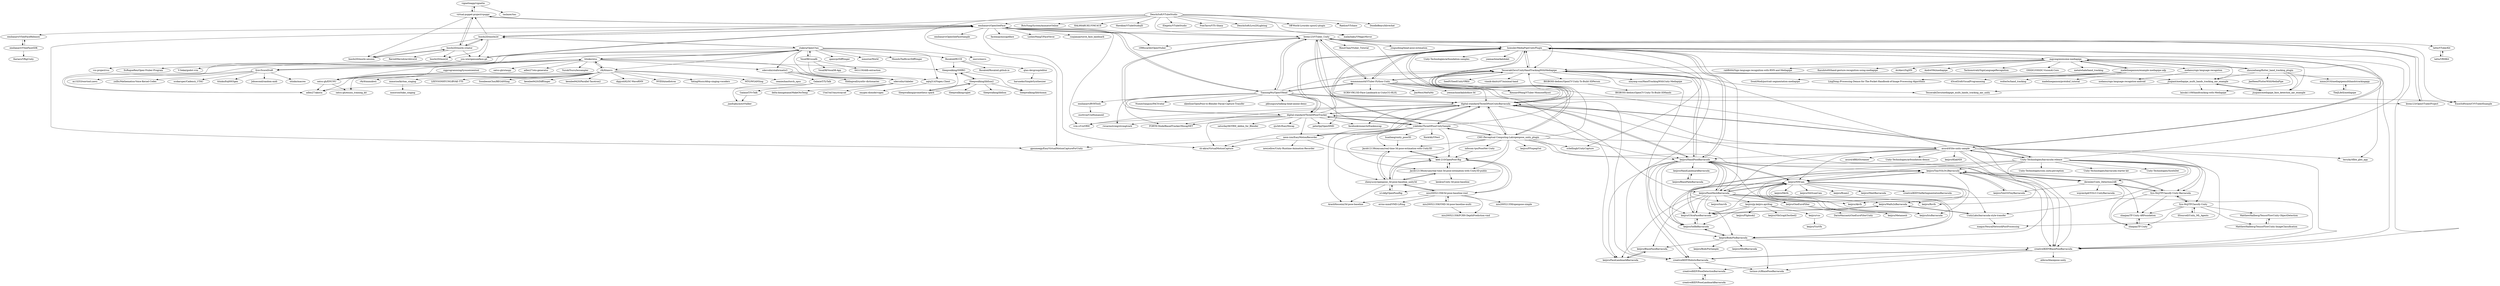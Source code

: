 digraph G {
"vignetteapp/vignette" -> "taulazer/tau" ["e"=1]
"vignetteapp/vignette" -> "virtual-puppet-project/vpuppr"
"homuler/MediaPipeUnityPlugin" -> "TesseraktZero/UnityHandTrackingWithMediapipe"
"homuler/MediaPipeUnityPlugin" -> "digital-standard/ThreeDPoseUnityBarracuda"
"homuler/MediaPipeUnityPlugin" -> "asus4/tf-lite-unity-sample"
"homuler/MediaPipeUnityPlugin" -> "keijiro/HandPoseBarracuda"
"homuler/MediaPipeUnityPlugin" -> "keijiro/FaceMeshBarracuda"
"homuler/MediaPipeUnityPlugin" -> "mmmmmm44/VTuber-Python-Unity"
"homuler/MediaPipeUnityPlugin" -> "digital-standard/ThreeDPoseTracker"
"homuler/MediaPipeUnityPlugin" -> "CMU-Perceptual-Computing-Lab/openpose_unity_plugin"
"homuler/MediaPipeUnityPlugin" -> "mgyong/awesome-mediapipe"
"homuler/MediaPipeUnityPlugin" -> "creativeIKEP/BlazePoseBarracuda"
"homuler/MediaPipeUnityPlugin" -> "Unity-Technologies/arfoundation-samples" ["e"=1]
"homuler/MediaPipeUnityPlugin" -> "yeemachine/kalidokit" ["e"=1]
"homuler/MediaPipeUnityPlugin" -> "schellingb/UnityCapture" ["e"=1]
"homuler/MediaPipeUnityPlugin" -> "creativeIKEP/HolisticBarracuda"
"homuler/MediaPipeUnityPlugin" -> "yukihiko/ThreeDPoseUnitySample"
"Inochi2D/inochi-creator" -> "Inochi2D/inochi2d"
"Inochi2D/inochi-creator" -> "Inochi2D/inochi-session"
"Inochi2D/inochi-creator" -> "Inochi2D/inox2d"
"Inochi2D/inochi-creator" -> "virtual-puppet-project/vpuppr"
"Inochi2D/inochi-creator" -> "RavioliMavioli/archlive2d"
"Inochi2D/inochi-creator" -> "you-win/openseeface-gd"
"Inochi2D/inochi-session" -> "Inochi2D/inochi-creator"
"Inochi2D/inochi2d" -> "Inochi2D/inochi-creator"
"Inochi2D/inochi2d" -> "Inochi2D/inochi-session"
"Inochi2D/inochi2d" -> "Inochi2D/inox2d"
"Inochi2D/inochi2d" -> "emilianavt/OpenSeeFace"
"Inochi2D/inochi2d" -> "virtual-puppet-project/vpuppr"
"Inochi2D/inochi2d" -> "you-win/openseeface-gd"
"Inochi2D/inochi2d" -> "stakira/OpenUtau"
"DenchiSoft/VTubeStudio" -> "gpsnmeajp/EasyVirtualMotionCaptureForUnity" ["e"=1]
"DenchiSoft/VTubeStudio" -> "Hawkbat/VTubeStudioJS"
"DenchiSoft/VTubeStudio" -> "Elegetic/VTubeStudio"
"DenchiSoft/VTubeStudio" -> "emilianavt/OpenSeeFace"
"DenchiSoft/VTubeStudio" -> "FomTarro/VTS-Sharp"
"DenchiSoft/VTubeStudio" -> "kwea123/VTuber_Unity"
"DenchiSoft/VTubeStudio" -> "DenchiSoft/Live2DLighting"
"DenchiSoft/VTubeStudio" -> "Off-World-Live/obs-spout2-plugin" ["e"=1]
"DenchiSoft/VTubeStudio" -> "Raelice/VTchaos"
"DenchiSoft/VTubeStudio" -> "DoodleBears/blivechat" ["e"=1]
"DenchiSoft/VTubeStudio" -> "Inochi2D/inochi2d"
"DenchiSoft/VTubeStudio" -> "ButzYung/SystemAnimatorOnline"
"DenchiSoft/VTubeStudio" -> "HAL9HARUKU/VMC4UE" ["e"=1]
"DenchiSoft/VTubeStudio" -> "malaybaku/VMagicMirror" ["e"=1]
"BIGBOSS-dedsec/OpenCV-Unity-To-Build-3DPerson" -> "BIGBOSS-dedsec/OpenCV-Unity-To-Build-3DHands"
"digital-standard/ThreeDPoseUnityBarracuda" -> "yukihiko/ThreeDPoseUnitySample"
"digital-standard/ThreeDPoseUnityBarracuda" -> "digital-standard/ThreeDPoseTracker"
"digital-standard/ThreeDPoseUnityBarracuda" -> "homuler/MediaPipeUnityPlugin"
"digital-standard/ThreeDPoseUnityBarracuda" -> "neon-izm/EasyMotionRecorder"
"digital-standard/ThreeDPoseUnityBarracuda" -> "facebookresearch/frankmocap" ["e"=1]
"digital-standard/ThreeDPoseUnityBarracuda" -> "CMU-Perceptual-Computing-Lab/openpose_unity_plugin"
"digital-standard/ThreeDPoseUnityBarracuda" -> "keijiro/HandPoseBarracuda"
"digital-standard/ThreeDPoseUnityBarracuda" -> "TesseraktZero/UnityHandTrackingWithMediapipe"
"digital-standard/ThreeDPoseUnityBarracuda" -> "sh-akira/VirtualMotionCapture" ["e"=1]
"digital-standard/ThreeDPoseUnityBarracuda" -> "Unity-Technologies/barracuda-release"
"digital-standard/ThreeDPoseUnityBarracuda" -> "vrm-c/UniVRM" ["e"=1]
"digital-standard/ThreeDPoseUnityBarracuda" -> "keijiro/FaceMeshBarracuda"
"digital-standard/ThreeDPoseUnityBarracuda" -> "FORTH-ModelBasedTracker/MocapNET" ["e"=1]
"digital-standard/ThreeDPoseUnityBarracuda" -> "creativeIKEP/BlazePoseBarracuda"
"digital-standard/ThreeDPoseUnityBarracuda" -> "kwea123/VTuber_Unity"
"yukihiko/ThreeDPoseUnitySample" -> "digital-standard/ThreeDPoseUnityBarracuda"
"yukihiko/ThreeDPoseUnitySample" -> "Jacob12138xieyuan/real-time-3d-pose-estimation-with-Unity3D-public"
"yukihiko/ThreeDPoseUnitySample" -> "keel-210/OpenPose-Rig"
"yukihiko/ThreeDPoseUnitySample" -> "zhenyuczy/openpose_3d-pose-baseline_unity3d"
"yukihiko/ThreeDPoseUnitySample" -> "CMU-Perceptual-Computing-Lab/openpose_unity_plugin"
"yukihiko/ThreeDPoseUnitySample" -> "Jacob12138xieyuan/real-time-3d-pose-estimation-with-Unity3D"
"yukihiko/ThreeDPoseUnitySample" -> "digital-standard/ThreeDPoseTracker"
"yukihiko/ThreeDPoseUnitySample" -> "ArashHosseini/3d-pose-baseline" ["e"=1]
"yukihiko/ThreeDPoseUnitySample" -> "XinArkh/VNect" ["e"=1]
"yukihiko/ThreeDPoseUnitySample" -> "neon-izm/EasyMotionRecorder"
"yukihiko/ThreeDPoseUnitySample" -> "TesseraktZero/UnityHandTrackingWithMediapipe"
"yukihiko/ThreeDPoseUnitySample" -> "huailiang/unity_pose3D"
"yukihiko/ThreeDPoseUnitySample" -> "homuler/MediaPipeUnityPlugin"
"Rocaloid/RUCE" -> "qtau-devgroup/editor"
"Rocaloid/RUCE" -> "Rocaloid/Rocaloid.github.io"
"Rocaloid/RUCE" -> "Sleepwalking/SHIRO"
"Sleepwalking/SHIRO" -> "Sleepwalking/liblrhsmm"
"Sleepwalking/SHIRO" -> "Sleepwalking/libllsm2"
"stakira/OpenUtau" -> "titinko/utsu"
"stakira/OpenUtau" -> "sdercolin/utaformatix3"
"stakira/OpenUtau" -> "sdercolin/vlabeler"
"stakira/OpenUtau" -> "VocaDB/vocadb"
"stakira/OpenUtau" -> "oatsu-gh/ENUNU"
"stakira/OpenUtau" -> "r9y9/nnsvs"
"stakira/OpenUtau" -> "fynv/ScoreDraft"
"stakira/OpenUtau" -> "openvpi/DiffSinger" ["e"=1]
"stakira/OpenUtau" -> "aqtq314/Vogen.Client"
"stakira/OpenUtau" -> "mmorise/World" ["e"=1]
"stakira/OpenUtau" -> "MoonInTheRiver/DiffSinger" ["e"=1]
"stakira/OpenUtau" -> "nnsvs/nnsvs" ["e"=1]
"stakira/OpenUtau" -> "adlez27/akorin"
"stakira/OpenUtau" -> "Rocaloid/RUCE"
"stakira/OpenUtau" -> "Inochi2D/inochi2d"
"sigprogramming/tyouseisientool" -> "oatsu-gh/ENUNU"
"GalaxieT/TyTalk" -> "GalaxieT/VvTalk"
"GalaxieT/TyTalk" -> "jianfcpku/autoVtalker"
"fynv/ScoreDraft" -> "titinko/utsu"
"fynv/ScoreDraft" -> "scskarsper/Cadencii_UTAU"
"fynv/ScoreDraft" -> "titinko/frq0003gen"
"fynv/ScoreDraft" -> "Jobsecond/random-midi"
"fynv/ScoreDraft" -> "titinko/macres"
"fynv/ScoreDraft" -> "m13253/wavtool-yawu"
"fynv/ScoreDraft" -> "yxlllc/Mathematica-Voice-Kernel-Codes"
"kwea123/VTuber_Unity" -> "kwea123/OpenVTuberProject"
"kwea123/VTuber_Unity" -> "TianxingWu/OpenVHead"
"kwea123/VTuber_Unity" -> "1996scarlet/OpenVtuber" ["e"=1]
"kwea123/VTuber_Unity" -> "mmmmmm44/VTuber-Python-Unity"
"kwea123/VTuber_Unity" -> "RimoChan/Vtuber_Tutorial" ["e"=1]
"kwea123/VTuber_Unity" -> "TesseraktZero/UnityHandTrackingWithMediapipe"
"kwea123/VTuber_Unity" -> "digital-standard/ThreeDPoseUnityBarracuda"
"kwea123/VTuber_Unity" -> "emilianavt/OpenSeeFace"
"kwea123/VTuber_Unity" -> "digital-standard/ThreeDPoseTracker"
"kwea123/VTuber_Unity" -> "tattn/VTuberKit"
"kwea123/VTuber_Unity" -> "KennardWang/VTuber-MomoseHiyori"
"kwea123/VTuber_Unity" -> "peterljq/OpenMMD" ["e"=1]
"kwea123/VTuber_Unity" -> "homuler/MediaPipeUnityPlugin"
"kwea123/VTuber_Unity" -> "yinguobing/head-pose-estimation" ["e"=1]
"kwea123/VTuber_Unity" -> "EnoxSoftware/CVVTuberExample"
"digital-standard/ThreeDPoseTracker" -> "digital-standard/ThreeDPoseUnityBarracuda"
"digital-standard/ThreeDPoseTracker" -> "homuler/MediaPipeUnityPlugin"
"digital-standard/ThreeDPoseTracker" -> "yukihiko/ThreeDPoseUnitySample"
"digital-standard/ThreeDPoseTracker" -> "facebookresearch/frankmocap" ["e"=1]
"digital-standard/ThreeDPoseTracker" -> "neon-izm/EasyMotionRecorder"
"digital-standard/ThreeDPoseTracker" -> "peterljq/OpenMMD" ["e"=1]
"digital-standard/ThreeDPoseTracker" -> "sh-akira/VirtualMotionCapture" ["e"=1]
"digital-standard/ThreeDPoseTracker" -> "TesseraktZero/UnityHandTrackingWithMediapipe"
"digital-standard/ThreeDPoseTracker" -> "kwea123/VTuber_Unity"
"digital-standard/ThreeDPoseTracker" -> "rwsarmstrong/strongtrack" ["e"=1]
"digital-standard/ThreeDPoseTracker" -> "vrm-c/UniVRM" ["e"=1]
"digital-standard/ThreeDPoseTracker" -> "keijiro/HandPoseBarracuda"
"digital-standard/ThreeDPoseTracker" -> "saturday06/VRM_Addon_for_Blender" ["e"=1]
"digital-standard/ThreeDPoseTracker" -> "FORTH-ModelBasedTracker/MocapNET" ["e"=1]
"digital-standard/ThreeDPoseTracker" -> "zju3dv/EasyMocap" ["e"=1]
"emilianavt/OpenSeeFace" -> "you-win/openseeface-gd"
"emilianavt/OpenSeeFace" -> "virtual-puppet-project/vpuppr"
"emilianavt/OpenSeeFace" -> "sh-akira/VirtualMotionCapture" ["e"=1]
"emilianavt/OpenSeeFace" -> "Inochi2D/inochi2d"
"emilianavt/OpenSeeFace" -> "kwea123/VTuber_Unity"
"emilianavt/OpenSeeFace" -> "vrm-c/UniVRM" ["e"=1]
"emilianavt/OpenSeeFace" -> "emilianavt/OpenSeeFaceSample"
"emilianavt/OpenSeeFace" -> "emilianavt/VSeeFaceReleases"
"emilianavt/OpenSeeFace" -> "1996scarlet/OpenVtuber" ["e"=1]
"emilianavt/OpenSeeFace" -> "gpsnmeajp/EasyVirtualMotionCaptureForUnity" ["e"=1]
"emilianavt/OpenSeeFace" -> "TianxingWu/OpenVHead"
"emilianavt/OpenSeeFace" -> "facemoji/mocap4face" ["e"=1]
"emilianavt/OpenSeeFace" -> "LizhenWangT/FaceVerse" ["e"=1]
"emilianavt/OpenSeeFace" -> "cunjian/pytorch_face_landmark" ["e"=1]
"emilianavt/OpenSeeFace" -> "malaybaku/VMagicMirror" ["e"=1]
"asus4/tf-lite-unity-sample" -> "homuler/MediaPipeUnityPlugin"
"asus4/tf-lite-unity-sample" -> "Unity-Technologies/barracuda-release"
"asus4/tf-lite-unity-sample" -> "keijiro/FaceMeshBarracuda"
"asus4/tf-lite-unity-sample" -> "derenlei/Unity_Detection2AR"
"asus4/tf-lite-unity-sample" -> "creativeIKEP/BlazePoseBarracuda"
"asus4/tf-lite-unity-sample" -> "keijiro/HandPoseBarracuda"
"asus4/tf-lite-unity-sample" -> "TesseraktZero/UnityHandTrackingWithMediapipe"
"asus4/tf-lite-unity-sample" -> "Syn-McJ/TFClassify-Unity-Barracuda"
"asus4/tf-lite-unity-sample" -> "keijiro/NNCam"
"asus4/tf-lite-unity-sample" -> "digital-standard/ThreeDPoseUnityBarracuda"
"asus4/tf-lite-unity-sample" -> "asus4/ARKitStreamer"
"asus4/tf-lite-unity-sample" -> "terryky/tflite_gles_app" ["e"=1]
"asus4/tf-lite-unity-sample" -> "keijiro/Rsvfx" ["e"=1]
"asus4/tf-lite-unity-sample" -> "Unity-Technologies/arfoundation-demos" ["e"=1]
"asus4/tf-lite-unity-sample" -> "keijiro/KlakNDI" ["e"=1]
"zhouzaihang/flutter_hand_tracking_plugin" -> "JaeHeee/FlutterWithMediaPipe"
"zhouzaihang/flutter_hand_tracking_plugin" -> "jiuqiant/mediapipe_multi_hands_tracking_aar_example"
"zhouzaihang/flutter_hand_tracking_plugin" -> "mgyong/awesome-mediapipe"
"zhouzaihang/flutter_hand_tracking_plugin" -> "mmm2016/mediapipemultihandstrackingapp"
"zhouzaihang/flutter_hand_tracking_plugin" -> "jiuqiant/mediapipe_face_detection_aar_example"
"zhouzaihang/flutter_hand_tracking_plugin" -> "laisuki1109/handtracking-with-Mediapipe"
"madelinegannon/example-mediapipe-udp" -> "mgyong/awesome-mediapipe"
"madelinegannon/example-mediapipe-udp" -> "LingDong-/Processing-Demos-for-The-Pocket-Handbook-of-Image-Processing-Algorithms"
"madelinegannon/example-mediapipe-udp" -> "d3cod3/ofxVisualProgramming" ["e"=1]
"madelinegannon/example-mediapipe-udp" -> "wolterlw/hand_tracking" ["e"=1]
"madelinegannon/example-mediapipe-udp" -> "madelinegannon/protobuf_tutorial"
"madelinegannon/example-mediapipe-udp" -> "SwatiModi/portrait-segmentation-mediapipe" ["e"=1]
"VocaDB/vocadb" -> "VocaDB/VocaDB-App"
"VocaDB/vocadb" -> "stakira/OpenUtau"
"VocaDB/vocadb" -> "641i130/ddb-extraction"
"VocaDB/vocadb" -> "sdercolin/vlabeler"
"mgyong/awesome-mediapipe" -> "nodamu/sign-language-recogntion"
"mgyong/awesome-mediapipe" -> "madelinegannon/example-mediapipe-udp"
"mgyong/awesome-mediapipe" -> "homuler/MediaPipeUnityPlugin"
"mgyong/awesome-mediapipe" -> "jiuqiant/mediapipe_face_detection_aar_example"
"mgyong/awesome-mediapipe" -> "TesseraktZero/UnityHandTrackingWithMediapipe"
"mgyong/awesome-mediapipe" -> "rabBit64/Sign-language-recognition-with-RNN-and-Mediapipe" ["e"=1]
"mgyong/awesome-mediapipe" -> "zhouzaihang/flutter_hand_tracking_plugin"
"mgyong/awesome-mediapipe" -> "Kazuhito00/hand-gesture-recognition-using-mediapipe" ["e"=1]
"mgyong/awesome-mediapipe" -> "jiuqiant/mediapipe_multi_hands_tracking_aar_example"
"mgyong/awesome-mediapipe" -> "AriAlavi/SigNN"
"mgyong/awesome-mediapipe" -> "AndreV84/mediapipe"
"mgyong/awesome-mediapipe" -> "Tachionstrahl/SignLanguageRecognition" ["e"=1]
"mgyong/awesome-mediapipe" -> "OSSDC/OSSDC-VisionAI-Core"
"mgyong/awesome-mediapipe" -> "terryky/tflite_gles_app" ["e"=1]
"mgyong/awesome-mediapipe" -> "metalwhale/hand_tracking" ["e"=1]
"nodamu/sign-language-recogntion" -> "nodamu/sign-language-recogntion-android"
"mmmmmm44/VTuber-Python-Unity" -> "TesseraktZero/UnityHandTrackingWithMediapipe"
"mmmmmm44/VTuber-Python-Unity" -> "kwea123/VTuber_Unity"
"mmmmmm44/VTuber-Python-Unity" -> "creativeIKEP/BlazePoseBarracuda"
"mmmmmm44/VTuber-Python-Unity" -> "homuler/MediaPipeUnityPlugin"
"mmmmmm44/VTuber-Python-Unity" -> "yeemachine/kalidoface-3d" ["e"=1]
"mmmmmm44/VTuber-Python-Unity" -> "SCRN-VRC/3D-Face-Landmark-in-UnityCG-HLSL"
"mmmmmm44/VTuber-Python-Unity" -> "TianxingWu/OpenVHead"
"mmmmmm44/VTuber-Python-Unity" -> "creativeIKEP/HolisticBarracuda"
"mmmmmm44/VTuber-Python-Unity" -> "KennardWang/VTuber-MomoseHiyori"
"mmmmmm44/VTuber-Python-Unity" -> "digital-standard/ThreeDPoseUnityBarracuda"
"mmmmmm44/VTuber-Python-Unity" -> "JimWest/MeFaMo" ["e"=1]
"mmmmmm44/VTuber-Python-Unity" -> "keijiro/FaceLandmarkBarracuda"
"keijiro/HandPoseBarracuda" -> "keijiro/FaceMeshBarracuda"
"keijiro/HandPoseBarracuda" -> "keijiro/IrisBarracuda"
"keijiro/HandPoseBarracuda" -> "keijiro/SelfieBarracuda"
"keijiro/HandPoseBarracuda" -> "keijiro/UltraFaceBarracuda"
"keijiro/HandPoseBarracuda" -> "keijiro/NNCam"
"keijiro/HandPoseBarracuda" -> "keijiro/BodyPixBarracuda"
"keijiro/HandPoseBarracuda" -> "TesseraktZero/UnityHandTrackingWithMediapipe"
"keijiro/HandPoseBarracuda" -> "homuler/MediaPipeUnityPlugin"
"keijiro/HandPoseBarracuda" -> "creativeIKEP/BlazePoseBarracuda"
"keijiro/HandPoseBarracuda" -> "keijiro/FaceLandmarkBarracuda"
"keijiro/HandPoseBarracuda" -> "keijiro/HandLandmarkBarracuda"
"keijiro/HandPoseBarracuda" -> "keijiro/OneEuroFilter"
"keijiro/HandPoseBarracuda" -> "creativeIKEP/HolisticBarracuda"
"keijiro/HandPoseBarracuda" -> "digital-standard/ThreeDPoseUnityBarracuda"
"keijiro/HandPoseBarracuda" -> "keijiro/TinyYOLOv2Barracuda"
"kwea123/OpenVTuberProject" -> "kwea123/VTuber_Unity"
"miu200521358/3d-pose-baseline-vmd" -> "miu200521358/VMD-3d-pose-baseline-multi"
"miu200521358/3d-pose-baseline-vmd" -> "miu200521358/FCRN-DepthPrediction-vmd"
"miu200521358/3d-pose-baseline-vmd" -> "miu200521358/openpose-simple"
"miu200521358/3d-pose-baseline-vmd" -> "zhenyuczy/openpose_3d-pose-baseline_unity3d"
"miu200521358/3d-pose-baseline-vmd" -> "ArashHosseini/3d-pose-baseline" ["e"=1]
"miu200521358/3d-pose-baseline-vmd" -> "keel-210/OpenPose-Rig"
"miu200521358/3d-pose-baseline-vmd" -> "errno-mmd/VMD-Lifting"
"r9y9/nnsvs" -> "oatsu-gh/ENUNU"
"r9y9/nnsvs" -> "MTG/WGANSing" ["e"=1]
"r9y9/nnsvs" -> "seaniezhao/torch_npss" ["e"=1]
"r9y9/nnsvs" -> "titinko/utsu"
"r9y9/nnsvs" -> "r9y9/nnmnkwii" ["e"=1]
"r9y9/nnsvs" -> "LEEYOONHYUNG/BVAE-TTS" ["e"=1]
"r9y9/nnsvs" -> "SoonbeomChoi/BEGANSing" ["e"=1]
"r9y9/nnsvs" -> "adlez27/akorin"
"r9y9/nnsvs" -> "mmorise/kiritan_singing"
"r9y9/nnsvs" -> "oatsu-gh/enunu_training_kit"
"r9y9/nnsvs" -> "keonlee9420/DiffSinger" ["e"=1]
"r9y9/nnsvs" -> "keonlee9420/Parallel-Tacotron2" ["e"=1]
"r9y9/nnsvs" -> "dipjyoti92/SC-WaveRNN" ["e"=1]
"r9y9/nnsvs" -> "NVIDIA/mellotron" ["e"=1]
"r9y9/nnsvs" -> "YatingMusic/ddsp-singing-vocoders" ["e"=1]
"tattn/VRMKit" -> "tattn/VTuberKit"
"tattn/VTuberKit" -> "tattn/VRMKit"
"Sleepwalking/prometheus-spark" -> "Sleepwalking/libllsm2"
"Sleepwalking/prometheus-spark" -> "Sleepwalking/SHIRO"
"CMU-Perceptual-Computing-Lab/openpose_unity_plugin" -> "digital-standard/ThreeDPoseUnityBarracuda"
"CMU-Perceptual-Computing-Lab/openpose_unity_plugin" -> "yukihiko/ThreeDPoseUnitySample"
"CMU-Perceptual-Computing-Lab/openpose_unity_plugin" -> "homuler/MediaPipeUnityPlugin"
"CMU-Perceptual-Computing-Lab/openpose_unity_plugin" -> "keel-210/OpenPose-Rig"
"CMU-Perceptual-Computing-Lab/openpose_unity_plugin" -> "zhenyuczy/openpose_3d-pose-baseline_unity3d"
"CMU-Perceptual-Computing-Lab/openpose_unity_plugin" -> "infocom-tpo/PoseNet-Unity"
"CMU-Perceptual-Computing-Lab/openpose_unity_plugin" -> "Jacob12138xieyuan/real-time-3d-pose-estimation-with-Unity3D"
"CMU-Perceptual-Computing-Lab/openpose_unity_plugin" -> "asus4/tf-lite-unity-sample"
"CMU-Perceptual-Computing-Lab/openpose_unity_plugin" -> "digital-standard/ThreeDPoseTracker"
"CMU-Perceptual-Computing-Lab/openpose_unity_plugin" -> "Jacob12138xieyuan/real-time-3d-pose-estimation-with-Unity3D-public"
"CMU-Perceptual-Computing-Lab/openpose_unity_plugin" -> "creativeIKEP/BlazePoseBarracuda"
"CMU-Perceptual-Computing-Lab/openpose_unity_plugin" -> "keijiro/HandPoseBarracuda"
"CMU-Perceptual-Computing-Lab/openpose_unity_plugin" -> "schellingb/UnityCapture" ["e"=1]
"CMU-Perceptual-Computing-Lab/openpose_unity_plugin" -> "keijiro/FFmpegOut" ["e"=1]
"CMU-Perceptual-Computing-Lab/openpose_unity_plugin" -> "TesseraktZero/UnityHandTrackingWithMediapipe"
"infocom-tpo/PoseNet-Unity" -> "keel-210/OpenPose-Rig"
"sdercolin/vlabeler" -> "adlez27/akorin"
"sdercolin/vlabeler" -> "delta-kimigatame/MakeOtoTemp"
"sdercolin/vlabeler" -> "UtaUtaUtau/straycat"
"keijiro/FaceMeshBarracuda" -> "keijiro/HandPoseBarracuda"
"keijiro/FaceMeshBarracuda" -> "keijiro/BlazeFaceBarracuda"
"keijiro/FaceMeshBarracuda" -> "keijiro/FaceLandmarkBarracuda"
"keijiro/FaceMeshBarracuda" -> "keijiro/IrisBarracuda"
"keijiro/FaceMeshBarracuda" -> "keijiro/BodyPixBarracuda"
"keijiro/FaceMeshBarracuda" -> "keijiro/UltraFaceBarracuda"
"keijiro/FaceMeshBarracuda" -> "keijiro/NNCam"
"keijiro/FaceMeshBarracuda" -> "creativeIKEP/BlazePoseBarracuda"
"keijiro/FaceMeshBarracuda" -> "keijiro/jp.keijiro.apriltag"
"keijiro/FaceMeshBarracuda" -> "keijiro/Akvfx" ["e"=1]
"keijiro/FaceMeshBarracuda" -> "keijiro/OneEuroFilter"
"keijiro/FaceMeshBarracuda" -> "keijiro/Waifu2xBarracuda"
"keijiro/FaceMeshBarracuda" -> "keijiro/Rsvfx" ["e"=1]
"keijiro/FaceMeshBarracuda" -> "keijiro/TinyYOLOv2Barracuda"
"keijiro/FaceMeshBarracuda" -> "keijiro/Smrvfx" ["e"=1]
"MatthewHallberg/TensorFlowUnity-ObjectDetection" -> "MatthewHallberg/TensorFlowUnity-ImageClassification"
"TianxingWu/OpenVHead" -> "kwea123/VTuber_Unity"
"TianxingWu/OpenVHead" -> "mmmmmm44/VTuber-Python-Unity"
"TianxingWu/OpenVHead" -> "NumesSanguis/FACSvatar" ["e"=1]
"TianxingWu/OpenVHead" -> "nkeeline/OpenPose-to-Blender-Facial-Capture-Transfer" ["e"=1]
"TianxingWu/OpenVHead" -> "rwsarmstrong/strongtrack" ["e"=1]
"TianxingWu/OpenVHead" -> "emilianavt/OpenSeeFace"
"TianxingWu/OpenVHead" -> "digital-standard/ThreeDPoseTracker"
"TianxingWu/OpenVHead" -> "kwea123/OpenVTuberProject"
"TianxingWu/OpenVHead" -> "FORTH-ModelBasedTracker/MocapNET" ["e"=1]
"TianxingWu/OpenVHead" -> "emilianavt/BVHTools"
"TianxingWu/OpenVHead" -> "EnoxSoftware/CVVTuberExample"
"TianxingWu/OpenVHead" -> "digital-standard/ThreeDPoseUnityBarracuda"
"TianxingWu/OpenVHead" -> "TesseraktZero/UnityHandTrackingWithMediapipe"
"TianxingWu/OpenVHead" -> "pkhungurn/talking-head-anime-demo" ["e"=1]
"TianxingWu/OpenVHead" -> "yukihiko/ThreeDPoseUnitySample"
"TesseraktZero/UnityHandTrackingWithMediapipe" -> "homuler/MediaPipeUnityPlugin"
"TesseraktZero/UnityHandTrackingWithMediapipe" -> "TesseraktZero/mediapipe_multi_hands_tracking_aar_unity"
"TesseraktZero/UnityHandTrackingWithMediapipe" -> "mmmmmm44/VTuber-Python-Unity"
"TesseraktZero/UnityHandTrackingWithMediapipe" -> "keijiro/HandPoseBarracuda"
"TesseraktZero/UnityHandTrackingWithMediapipe" -> "jiuqiant/mediapipe_multi_hands_tracking_aar_example"
"TesseraktZero/UnityHandTrackingWithMediapipe" -> "xinyang-sun/HandTrackingWithUnity-Mediapipe"
"TesseraktZero/UnityHandTrackingWithMediapipe" -> "creativeIKEP/HolisticBarracuda"
"TesseraktZero/UnityHandTrackingWithMediapipe" -> "BIGBOSS-dedsec/OpenCV-Unity-To-Build-3DPerson"
"TesseraktZero/UnityHandTrackingWithMediapipe" -> "SeedV/SeedUnityVRKit"
"TesseraktZero/UnityHandTrackingWithMediapipe" -> "vinnik-dmitry07/minimal-hand" ["e"=1]
"TesseraktZero/UnityHandTrackingWithMediapipe" -> "creativeIKEP/BlazePoseBarracuda"
"TesseraktZero/UnityHandTrackingWithMediapipe" -> "digital-standard/ThreeDPoseUnityBarracuda"
"Unity-Technologies/barracuda-release" -> "UnityLabs/barracuda-style-transfer"
"Unity-Technologies/barracuda-release" -> "asus4/tf-lite-unity-sample"
"Unity-Technologies/barracuda-release" -> "digital-standard/ThreeDPoseUnityBarracuda"
"Unity-Technologies/barracuda-release" -> "derenlei/Unity_Detection2AR"
"Unity-Technologies/barracuda-release" -> "Syn-McJ/TFClassify-Unity-Barracuda"
"Unity-Technologies/barracuda-release" -> "Unity-Technologies/com.unity.perception" ["e"=1]
"Unity-Technologies/barracuda-release" -> "Syn-McJ/TFClassify-Unity"
"Unity-Technologies/barracuda-release" -> "keijiro/BodyPixBarracuda"
"Unity-Technologies/barracuda-release" -> "Unity-Technologies/barracuda-starter-kit"
"Unity-Technologies/barracuda-release" -> "Unity-Technologies/SynthDet" ["e"=1]
"Unity-Technologies/barracuda-release" -> "keijiro/NNCam"
"Unity-Technologies/barracuda-release" -> "keijiro/TinyYOLOv2Barracuda"
"Unity-Technologies/barracuda-release" -> "maajor/NeuralNetworkPostProcessing"
"Unity-Technologies/barracuda-release" -> "keijiro/OneEuroFilter"
"Unity-Technologies/barracuda-release" -> "homuler/MediaPipeUnityPlugin"
"aqtq314/Vogen.Client" -> "oxygen-dioxide/vogen"
"sdercolin/utaformatix3" -> "aqtq314/Vogen.Client"
"sdercolin/utaformatix3" -> "sdercolin/vlabeler"
"sdercolin/utaformatix3" -> "Slidingwall/synthv-dictionaries"
"sdercolin/utaformatix3" -> "GalaxieT/TyTalk"
"virtual-puppet-project/vpuppr" -> "emilianavt/OpenSeeFace"
"virtual-puppet-project/vpuppr" -> "Inochi2D/inochi-session"
"virtual-puppet-project/vpuppr" -> "Inochi2D/inochi-creator"
"virtual-puppet-project/vpuppr" -> "vignetteapp/vignette"
"huailiang/unity_pose3D" -> "Jacob12138xieyuan/real-time-3d-pose-estimation-with-Unity3D"
"keijiro/Waifu2xBarracuda" -> "keijiro/UltraFaceBarracuda"
"keijiro/Waifu2xBarracuda" -> "UnityLabs/barracuda-style-transfer"
"GalaxieT/VvTalk" -> "jianfcpku/autoVtalker"
"neon-izm/EasyMotionRecorder" -> "gpsnmeajp/EasyVirtualMotionCaptureForUnity" ["e"=1]
"neon-izm/EasyMotionRecorder" -> "digital-standard/ThreeDPoseUnityBarracuda"
"neon-izm/EasyMotionRecorder" -> "keel-210/OpenPose-Rig"
"neon-izm/EasyMotionRecorder" -> "sh-akira/VirtualMotionCapture" ["e"=1]
"neon-izm/EasyMotionRecorder" -> "newyellow/Unity-Runtime-Animation-Recorder" ["e"=1]
"you-win/openseeface-gd" -> "V-Sekai/godot-vrm"
"you-win/openseeface-gd" -> "emilianavt/OpenSeeFace"
"you-win/openseeface-gd" -> "vss-project/vss"
"you-win/openseeface-gd" -> "ItsRogueRen/Open-Vtuber-Program"
"keijiro/OneEuroFilter" -> "DarioMazzanti/OneEuroFilterUnity"
"keijiro/OneEuroFilter" -> "keijiro/Metamesh" ["e"=1]
"keijiro/BlazeFaceBarracuda" -> "keijiro/FaceLandmarkBarracuda"
"keijiro/FaceLandmarkBarracuda" -> "keijiro/BlazeFaceBarracuda"
"Jacob12138xieyuan/real-time-3d-pose-estimation-with-Unity3D" -> "zhenyuczy/openpose_3d-pose-baseline_unity3d"
"Jacob12138xieyuan/real-time-3d-pose-estimation-with-Unity3D" -> "keel-210/OpenPose-Rig"
"keel-210/OpenPose-Rig" -> "zhenyuczy/openpose_3d-pose-baseline_unity3d"
"keel-210/OpenPose-Rig" -> "Jacob12138xieyuan/real-time-3d-pose-estimation-with-Unity3D-public"
"keel-210/OpenPose-Rig" -> "n1ckfg/OpenPoseRig"
"keel-210/OpenPose-Rig" -> "Jacob12138xieyuan/real-time-3d-pose-estimation-with-Unity3D"
"keel-210/OpenPose-Rig" -> "miu200521358/3d-pose-baseline-vmd"
"zhenyuczy/openpose_3d-pose-baseline_unity3d" -> "keel-210/OpenPose-Rig"
"zhenyuczy/openpose_3d-pose-baseline_unity3d" -> "n1ckfg/OpenPoseRig"
"zhenyuczy/openpose_3d-pose-baseline_unity3d" -> "Jacob12138xieyuan/real-time-3d-pose-estimation-with-Unity3D-public"
"zhenyuczy/openpose_3d-pose-baseline_unity3d" -> "ArashHosseini/3d-pose-baseline" ["e"=1]
"zhenyuczy/openpose_3d-pose-baseline_unity3d" -> "Jacob12138xieyuan/real-time-3d-pose-estimation-with-Unity3D"
"zhenyuczy/openpose_3d-pose-baseline_unity3d" -> "miu200521358/3d-pose-baseline-vmd"
"UnityLabs/barracuda-style-transfer" -> "maajor/NeuralNetworkPostProcessing"
"UnityLabs/barracuda-style-transfer" -> "keijiro/Waifu2xBarracuda"
"emilianavt/VSeeFaceReleases" -> "emilianavt/VSeeFaceSDK"
"emilianavt/VSeeFaceSDK" -> "emilianavt/VSeeFaceReleases"
"emilianavt/VSeeFaceSDK" -> "Kariaro/VRigUnity"
"keijiro/UltraFaceBarracuda" -> "keijiro/TinyYOLOv2Barracuda"
"keijiro/UltraFaceBarracuda" -> "keijiro/Waifu2xBarracuda"
"keijiro/UltraFaceBarracuda" -> "keijiro/SelfieBarracuda"
"n1ckfg/OpenPoseRig" -> "zhenyuczy/openpose_3d-pose-baseline_unity3d"
"llSourcell/Unity_ML_Agents" -> "Syn-McJ/TFClassify-Unity"
"mmorise/kiritan_singing" -> "mmorise/itako_singing"
"Syn-McJ/TFClassify-Unity" -> "shaqian/TF-Unity"
"Syn-McJ/TFClassify-Unity" -> "Syn-McJ/TFClassify-Unity-Barracuda"
"Syn-McJ/TFClassify-Unity" -> "shaqian/TF-Unity-ARFoundation"
"Syn-McJ/TFClassify-Unity" -> "llSourcell/Unity_ML_Agents"
"Syn-McJ/TFClassify-Unity" -> "MatthewHallberg/TensorFlowUnity-ObjectDetection"
"Syn-McJ/TFClassify-Unity" -> "MatthewHallberg/TensorFlowUnity-ImageClassification"
"shaqian/TF-Unity" -> "shaqian/TF-Unity-ARFoundation"
"keijiro/jp.keijiro.apriltag" -> "keijiro/vzo"
"keijiro/jp.keijiro.apriltag" -> "keijiro/UltraFaceBarracuda"
"keijiro/jp.keijiro.apriltag" -> "keijiro/SelfieBarracuda"
"keijiro/jp.keijiro.apriltag" -> "keijiro/Flipbook2" ["e"=1]
"keijiro/jp.keijiro.apriltag" -> "keijiro/VfxGraphTestbed2" ["e"=1]
"keijiro/jp.keijiro.apriltag" -> "keijiro/IrisBarracuda"
"Jacob12138xieyuan/real-time-3d-pose-estimation-with-Unity3D-public" -> "zhenyuczy/openpose_3d-pose-baseline_unity3d"
"Jacob12138xieyuan/real-time-3d-pose-estimation-with-Unity3D-public" -> "keel-210/OpenPose-Rig"
"Jacob12138xieyuan/real-time-3d-pose-estimation-with-Unity3D-public" -> "kenkra/Unity-3d-pose-baseline"
"keijiro/NNCam" -> "keijiro/SelfieBarracuda"
"keijiro/NNCam" -> "keijiro/TinyYOLOv2Barracuda"
"keijiro/NNCam" -> "keijiro/SlitScanCam"
"keijiro/NNCam" -> "keijiro/BodyPixBarracuda"
"keijiro/NNCam" -> "keijiro/IrisBarracuda"
"keijiro/NNCam" -> "keijiro/HandPoseBarracuda"
"keijiro/NNCam" -> "keijiro/UltraFaceBarracuda"
"keijiro/NNCam" -> "keijiro/Rcam2" ["e"=1]
"keijiro/NNCam" -> "keijiro/FaceMeshBarracuda"
"keijiro/NNCam" -> "keijiro/MeetBarracuda"
"keijiro/NNCam" -> "keijiro/Akvfx" ["e"=1]
"keijiro/NNCam" -> "creativeIKEP/SelfieSegmentationBarracuda"
"keijiro/NNCam" -> "UnityLabs/barracuda-style-transfer"
"keijiro/NNCam" -> "keijiro/Waifu2xBarracuda"
"keijiro/NNCam" -> "keijiro/Dkvfx" ["e"=1]
"keijiro/BodyPixBarracuda" -> "keijiro/SelfieBarracuda"
"keijiro/BodyPixBarracuda" -> "torinos-yt/BlazePoseBarracuda"
"keijiro/BodyPixBarracuda" -> "keijiro/BodyPixSample"
"keijiro/BodyPixBarracuda" -> "keijiro/NNCam"
"keijiro/BodyPixBarracuda" -> "keijiro/BlazeFaceBarracuda"
"keijiro/BodyPixBarracuda" -> "creativeIKEP/BlazePoseBarracuda"
"keijiro/BodyPixBarracuda" -> "keijiro/MlsdBarracuda"
"derenlei/Unity_Detection2AR" -> "Syn-McJ/TFClassify-Unity-Barracuda"
"derenlei/Unity_Detection2AR" -> "shaqian/TF-Unity"
"derenlei/Unity_Detection2AR" -> "keijiro/TinyYOLOv2Barracuda"
"derenlei/Unity_Detection2AR" -> "keijiro/YoloV4TinyBarracuda"
"derenlei/Unity_Detection2AR" -> "shaqian/TF-Unity-ARFoundation"
"derenlei/Unity_Detection2AR" -> "wojciechp6/YOLO-UnityBarracuda"
"TheJLifeX/mediapipe" -> "mmm2016/mediapipemultihandstrackingapp"
"jiuqiant/mediapipe_face_detection_aar_example" -> "jiuqiant/mediapipe_multi_hands_tracking_aar_example"
"jiuqiant/mediapipe_multi_hands_tracking_aar_example" -> "jiuqiant/mediapipe_face_detection_aar_example"
"jiuqiant/mediapipe_multi_hands_tracking_aar_example" -> "TesseraktZero/mediapipe_multi_hands_tracking_aar_unity"
"jiuqiant/mediapipe_multi_hands_tracking_aar_example" -> "laisuki1109/handtracking-with-Mediapipe"
"Syn-McJ/TFClassify-Unity-Barracuda" -> "derenlei/Unity_Detection2AR"
"Syn-McJ/TFClassify-Unity-Barracuda" -> "shaqian/TF-Unity-ARFoundation"
"Syn-McJ/TFClassify-Unity-Barracuda" -> "keijiro/TinyYOLOv2Barracuda"
"Syn-McJ/TFClassify-Unity-Barracuda" -> "Syn-McJ/TFClassify-Unity"
"Syn-McJ/TFClassify-Unity-Barracuda" -> "shaqian/TF-Unity"
"keijiro/YoloV4TinyBarracuda" -> "keijiro/TinyYOLOv2Barracuda"
"shaqian/TF-Unity-ARFoundation" -> "shaqian/TF-Unity"
"oatsu-gh/ENUNU" -> "oatsu-gh/enunu_training_kit"
"oatsu-gh/ENUNU" -> "adlez27/akorin"
"keijiro/vzo" -> "keijiro/VzoVfx"
"Sleepwalking/libllsm2" -> "Sleepwalking/prometheus-spark"
"Sleepwalking/libllsm2" -> "Sleepwalking/SHIRO"
"Sleepwalking/libllsm2" -> "Sleepwalking/ciglet"
"Sleepwalking/libllsm2" -> "Sleepwalking/liblrhsmm"
"Sleepwalking/libllsm2" -> "Sleepwalking/libllsm"
"titinko/utsu" -> "oatsu-gh/ENUNU"
"titinko/utsu" -> "adlez27/akorin"
"titinko/utsu" -> "stakira/OpenUtau"
"titinko/utsu" -> "adlez27/oto-generator"
"titinko/utsu" -> "YuzukiTsuru/lessampler"
"titinko/utsu" -> "r9y9/nnsvs"
"titinko/utsu" -> "sdercolin/vlabeler"
"titinko/utsu" -> "sdercolin/utaformatix3"
"titinko/utsu" -> "fynv/ScoreDraft"
"titinko/utsu" -> "oatsu-gh/utaupy"
"titinko/utsu" -> "Sleepwalking/SHIRO"
"mmm2016/mediapipemultihandstrackingapp" -> "TheJLifeX/mediapipe"
"miu200521358/VMD-3d-pose-baseline-multi" -> "miu200521358/3d-pose-baseline-vmd"
"miu200521358/VMD-3d-pose-baseline-multi" -> "miu200521358/FCRN-DepthPrediction-vmd"
"keijiro/TinyYOLOv2Barracuda" -> "keijiro/UltraFaceBarracuda"
"keijiro/TinyYOLOv2Barracuda" -> "keijiro/YoloV4TinyBarracuda"
"keijiro/TinyYOLOv2Barracuda" -> "keijiro/NNCam"
"keijiro/TinyYOLOv2Barracuda" -> "Syn-McJ/TFClassify-Unity-Barracuda"
"keijiro/TinyYOLOv2Barracuda" -> "derenlei/Unity_Detection2AR"
"keijiro/TinyYOLOv2Barracuda" -> "keijiro/IrisBarracuda"
"emilianavt/BVHTools" -> "ousttrue/UniHumanoid" ["e"=1]
"keijiro/BlazePalmBarracuda" -> "keijiro/HandLandmarkBarracuda"
"creativeIKEP/BlazePoseBarracuda" -> "creativeIKEP/HolisticBarracuda"
"creativeIKEP/BlazePoseBarracuda" -> "torinos-yt/BlazePoseBarracuda"
"creativeIKEP/BlazePoseBarracuda" -> "creativeIKEP/PoseDetectionBarracuda"
"creativeIKEP/BlazePoseBarracuda" -> "alibros/blazepose-unity"
"creativeIKEP/HolisticBarracuda" -> "creativeIKEP/BlazePoseBarracuda"
"creativeIKEP/HolisticBarracuda" -> "creativeIKEP/PoseDetectionBarracuda"
"creativeIKEP/HolisticBarracuda" -> "torinos-yt/BlazePoseBarracuda"
"keijiro/SelfieBarracuda" -> "keijiro/NNCam"
"keijiro/SelfieBarracuda" -> "keijiro/BodyPixBarracuda"
"keijiro/SelfieBarracuda" -> "keijiro/UltraFaceBarracuda"
"MatthewHallberg/TensorFlowUnity-ImageClassification" -> "MatthewHallberg/TensorFlowUnity-ObjectDetection"
"creativeIKEP/PoseDetectionBarracuda" -> "creativeIKEP/PoseLandmarkBarracuda"
"qtau-devgroup/editor" -> "haruneko/SimpleSynthesizer"
"keijiro/HandLandmarkBarracuda" -> "keijiro/BlazePalmBarracuda"
"creativeIKEP/PoseLandmarkBarracuda" -> "creativeIKEP/PoseDetectionBarracuda"
"vignetteapp/vignette" ["l"="35.355,36.123"]
"taulazer/tau" ["l"="-24.38,-18.784"]
"virtual-puppet-project/vpuppr" ["l"="35.392,36.119"]
"homuler/MediaPipeUnityPlugin" ["l"="35.495,35.938"]
"TesseraktZero/UnityHandTrackingWithMediapipe" ["l"="35.478,35.935"]
"digital-standard/ThreeDPoseUnityBarracuda" ["l"="35.497,35.961"]
"asus4/tf-lite-unity-sample" ["l"="35.537,35.954"]
"keijiro/HandPoseBarracuda" ["l"="35.531,35.929"]
"keijiro/FaceMeshBarracuda" ["l"="35.554,35.925"]
"mmmmmm44/VTuber-Python-Unity" ["l"="35.469,35.956"]
"digital-standard/ThreeDPoseTracker" ["l"="35.473,35.973"]
"CMU-Perceptual-Computing-Lab/openpose_unity_plugin" ["l"="35.459,35.937"]
"mgyong/awesome-mediapipe" ["l"="35.465,35.86"]
"creativeIKEP/BlazePoseBarracuda" ["l"="35.509,35.923"]
"Unity-Technologies/arfoundation-samples" ["l"="-11.911,40.478"]
"yeemachine/kalidokit" ["l"="35.911,34.973"]
"schellingb/UnityCapture" ["l"="-14.914,41.859"]
"creativeIKEP/HolisticBarracuda" ["l"="35.494,35.916"]
"yukihiko/ThreeDPoseUnitySample" ["l"="35.443,35.951"]
"Inochi2D/inochi-creator" ["l"="35.387,36.149"]
"Inochi2D/inochi2d" ["l"="35.411,36.147"]
"Inochi2D/inochi-session" ["l"="35.379,36.136"]
"Inochi2D/inox2d" ["l"="35.402,36.171"]
"RavioliMavioli/archlive2d" ["l"="35.358,36.167"]
"you-win/openseeface-gd" ["l"="35.434,36.121"]
"emilianavt/OpenSeeFace" ["l"="35.424,36.079"]
"stakira/OpenUtau" ["l"="35.392,36.247"]
"DenchiSoft/VTubeStudio" ["l"="35.39,36.069"]
"gpsnmeajp/EasyVirtualMotionCaptureForUnity" ["l"="-14.851,41.841"]
"Hawkbat/VTubeStudioJS" ["l"="35.378,36.052"]
"Elegetic/VTubeStudio" ["l"="35.36,36.071"]
"FomTarro/VTS-Sharp" ["l"="35.371,36.084"]
"kwea123/VTuber_Unity" ["l"="35.461,36.004"]
"DenchiSoft/Live2DLighting" ["l"="35.337,36.066"]
"Off-World-Live/obs-spout2-plugin" ["l"="-11.09,39.957"]
"Raelice/VTchaos" ["l"="35.387,36.087"]
"DoodleBears/blivechat" ["l"="-33.539,-18.104"]
"ButzYung/SystemAnimatorOnline" ["l"="35.355,36.05"]
"HAL9HARUKU/VMC4UE" ["l"="34.934,31.919"]
"malaybaku/VMagicMirror" ["l"="-14.867,41.824"]
"BIGBOSS-dedsec/OpenCV-Unity-To-Build-3DPerson" ["l"="35.439,35.9"]
"BIGBOSS-dedsec/OpenCV-Unity-To-Build-3DHands" ["l"="35.414,35.886"]
"neon-izm/EasyMotionRecorder" ["l"="35.445,35.968"]
"facebookresearch/frankmocap" ["l"="35.844,35.106"]
"sh-akira/VirtualMotionCapture" ["l"="-14.839,41.825"]
"Unity-Technologies/barracuda-release" ["l"="35.565,35.956"]
"vrm-c/UniVRM" ["l"="-14.827,41.805"]
"FORTH-ModelBasedTracker/MocapNET" ["l"="35.792,35.125"]
"Jacob12138xieyuan/real-time-3d-pose-estimation-with-Unity3D-public" ["l"="35.416,35.93"]
"keel-210/OpenPose-Rig" ["l"="35.406,35.94"]
"zhenyuczy/openpose_3d-pose-baseline_unity3d" ["l"="35.395,35.947"]
"Jacob12138xieyuan/real-time-3d-pose-estimation-with-Unity3D" ["l"="35.416,35.949"]
"ArashHosseini/3d-pose-baseline" ["l"="35.97,35.185"]
"XinArkh/VNect" ["l"="35.937,35.101"]
"huailiang/unity_pose3D" ["l"="35.391,35.93"]
"Rocaloid/RUCE" ["l"="35.438,36.3"]
"qtau-devgroup/editor" ["l"="35.473,36.317"]
"Rocaloid/Rocaloid.github.io" ["l"="35.466,36.3"]
"Sleepwalking/SHIRO" ["l"="35.411,36.338"]
"Sleepwalking/liblrhsmm" ["l"="35.424,36.354"]
"Sleepwalking/libllsm2" ["l"="35.415,36.368"]
"titinko/utsu" ["l"="35.383,36.289"]
"sdercolin/utaformatix3" ["l"="35.411,36.264"]
"sdercolin/vlabeler" ["l"="35.374,36.263"]
"VocaDB/vocadb" ["l"="35.358,36.235"]
"oatsu-gh/ENUNU" ["l"="35.371,36.279"]
"r9y9/nnsvs" ["l"="35.406,36.29"]
"fynv/ScoreDraft" ["l"="35.352,36.307"]
"openvpi/DiffSinger" ["l"="0.082,40.223"]
"aqtq314/Vogen.Client" ["l"="35.37,36.251"]
"mmorise/World" ["l"="0.481,40.126"]
"MoonInTheRiver/DiffSinger" ["l"="0.205,40.139"]
"nnsvs/nnsvs" ["l"="0.091,40.091"]
"adlez27/akorin" ["l"="35.39,36.273"]
"sigprogramming/tyouseisientool" ["l"="35.321,36.282"]
"GalaxieT/TyTalk" ["l"="35.454,36.266"]
"GalaxieT/VvTalk" ["l"="35.477,36.271"]
"jianfcpku/autoVtalker" ["l"="35.471,36.26"]
"scskarsper/Cadencii_UTAU" ["l"="35.332,36.312"]
"titinko/frq0003gen" ["l"="35.344,36.324"]
"Jobsecond/random-midi" ["l"="35.316,36.312"]
"titinko/macres" ["l"="35.327,36.325"]
"m13253/wavtool-yawu" ["l"="35.358,36.332"]
"yxlllc/Mathematica-Voice-Kernel-Codes" ["l"="35.337,36.335"]
"kwea123/OpenVTuberProject" ["l"="35.471,36.028"]
"TianxingWu/OpenVHead" ["l"="35.443,36.001"]
"1996scarlet/OpenVtuber" ["l"="-32.797,-15.356"]
"RimoChan/Vtuber_Tutorial" ["l"="-32.713,-15.311"]
"tattn/VTuberKit" ["l"="35.39,36.004"]
"KennardWang/VTuber-MomoseHiyori" ["l"="35.43,35.983"]
"peterljq/OpenMMD" ["l"="35.848,35.183"]
"yinguobing/head-pose-estimation" ["l"="34.849,33.299"]
"EnoxSoftware/CVVTuberExample" ["l"="35.443,36.026"]
"rwsarmstrong/strongtrack" ["l"="34.851,31.819"]
"saturday06/VRM_Addon_for_Blender" ["l"="-14.838,41.787"]
"zju3dv/EasyMocap" ["l"="35.805,35.076"]
"emilianavt/OpenSeeFaceSample" ["l"="35.455,36.087"]
"emilianavt/VSeeFaceReleases" ["l"="35.347,36.093"]
"facemoji/mocap4face" ["l"="34.855,31.836"]
"LizhenWangT/FaceVerse" ["l"="34.885,31.71"]
"cunjian/pytorch_face_landmark" ["l"="34.947,33.27"]
"derenlei/Unity_Detection2AR" ["l"="35.604,35.973"]
"Syn-McJ/TFClassify-Unity-Barracuda" ["l"="35.614,35.963"]
"keijiro/NNCam" ["l"="35.577,35.926"]
"asus4/ARKitStreamer" ["l"="35.548,36.001"]
"terryky/tflite_gles_app" ["l"="34.162,35.614"]
"keijiro/Rsvfx" ["l"="-11.074,39.798"]
"Unity-Technologies/arfoundation-demos" ["l"="-11.861,40.484"]
"keijiro/KlakNDI" ["l"="-11.093,39.82"]
"zhouzaihang/flutter_hand_tracking_plugin" ["l"="35.42,35.841"]
"JaeHeee/FlutterWithMediaPipe" ["l"="35.384,35.828"]
"jiuqiant/mediapipe_multi_hands_tracking_aar_example" ["l"="35.442,35.876"]
"mmm2016/mediapipemultihandstrackingapp" ["l"="35.395,35.808"]
"jiuqiant/mediapipe_face_detection_aar_example" ["l"="35.436,35.857"]
"laisuki1109/handtracking-with-Mediapipe" ["l"="35.415,35.86"]
"madelinegannon/example-mediapipe-udp" ["l"="35.473,35.813"]
"LingDong-/Processing-Demos-for-The-Pocket-Handbook-of-Image-Processing-Algorithms" ["l"="35.482,35.778"]
"d3cod3/ofxVisualProgramming" ["l"="33.647,-23.448"]
"wolterlw/hand_tracking" ["l"="31.231,32.287"]
"madelinegannon/protobuf_tutorial" ["l"="35.469,35.794"]
"SwatiModi/portrait-segmentation-mediapipe" ["l"="31.599,32.915"]
"VocaDB/VocaDB-App" ["l"="35.327,36.235"]
"641i130/ddb-extraction" ["l"="35.335,36.22"]
"nodamu/sign-language-recogntion" ["l"="35.443,35.822"]
"rabBit64/Sign-language-recognition-with-RNN-and-Mediapipe" ["l"="31.206,32.307"]
"Kazuhito00/hand-gesture-recognition-using-mediapipe" ["l"="36.014,36.1"]
"AriAlavi/SigNN" ["l"="35.455,35.835"]
"AndreV84/mediapipe" ["l"="35.475,35.838"]
"Tachionstrahl/SignLanguageRecognition" ["l"="31.199,32.333"]
"OSSDC/OSSDC-VisionAI-Core" ["l"="35.494,35.837"]
"metalwhale/hand_tracking" ["l"="31.213,32.289"]
"nodamu/sign-language-recogntion-android" ["l"="35.434,35.801"]
"yeemachine/kalidoface-3d" ["l"="35.926,34.909"]
"SCRN-VRC/3D-Face-Landmark-in-UnityCG-HLSL" ["l"="35.439,35.921"]
"JimWest/MeFaMo" ["l"="34.897,31.835"]
"keijiro/FaceLandmarkBarracuda" ["l"="35.522,35.913"]
"keijiro/IrisBarracuda" ["l"="35.59,35.913"]
"keijiro/SelfieBarracuda" ["l"="35.576,35.911"]
"keijiro/UltraFaceBarracuda" ["l"="35.593,35.925"]
"keijiro/BodyPixBarracuda" ["l"="35.554,35.908"]
"keijiro/HandLandmarkBarracuda" ["l"="35.537,35.874"]
"keijiro/OneEuroFilter" ["l"="35.572,35.897"]
"keijiro/TinyYOLOv2Barracuda" ["l"="35.6,35.943"]
"miu200521358/3d-pose-baseline-vmd" ["l"="35.362,35.937"]
"miu200521358/VMD-3d-pose-baseline-multi" ["l"="35.336,35.938"]
"miu200521358/FCRN-DepthPrediction-vmd" ["l"="35.34,35.95"]
"miu200521358/openpose-simple" ["l"="35.344,35.921"]
"errno-mmd/VMD-Lifting" ["l"="35.327,35.924"]
"MTG/WGANSing" ["l"="0.259,40.026"]
"seaniezhao/torch_npss" ["l"="0.185,39.992"]
"r9y9/nnmnkwii" ["l"="0.454,40.142"]
"LEEYOONHYUNG/BVAE-TTS" ["l"="0.322,40.071"]
"SoonbeomChoi/BEGANSing" ["l"="0.136,40.059"]
"mmorise/kiritan_singing" ["l"="35.435,36.323"]
"oatsu-gh/enunu_training_kit" ["l"="35.387,36.301"]
"keonlee9420/DiffSinger" ["l"="0.2,40.064"]
"keonlee9420/Parallel-Tacotron2" ["l"="0.301,40.055"]
"dipjyoti92/SC-WaveRNN" ["l"="0.336,40.13"]
"NVIDIA/mellotron" ["l"="0.43,40.084"]
"YatingMusic/ddsp-singing-vocoders" ["l"="0.138,40.02"]
"tattn/VRMKit" ["l"="35.359,36.004"]
"Sleepwalking/prometheus-spark" ["l"="35.398,36.361"]
"infocom-tpo/PoseNet-Unity" ["l"="35.411,35.912"]
"keijiro/FFmpegOut" ["l"="-11.154,39.796"]
"delta-kimigatame/MakeOtoTemp" ["l"="35.352,36.261"]
"UtaUtaUtau/straycat" ["l"="35.35,36.27"]
"keijiro/BlazeFaceBarracuda" ["l"="35.538,35.897"]
"keijiro/jp.keijiro.apriltag" ["l"="35.612,35.902"]
"keijiro/Akvfx" ["l"="-11.06,39.801"]
"keijiro/Waifu2xBarracuda" ["l"="35.584,35.942"]
"keijiro/Smrvfx" ["l"="-11.076,39.78"]
"MatthewHallberg/TensorFlowUnity-ObjectDetection" ["l"="35.696,35.976"]
"MatthewHallberg/TensorFlowUnity-ImageClassification" ["l"="35.685,35.965"]
"NumesSanguis/FACSvatar" ["l"="34.799,31.762"]
"nkeeline/OpenPose-to-Blender-Facial-Capture-Transfer" ["l"="34.818,31.816"]
"emilianavt/BVHTools" ["l"="35.411,36.022"]
"pkhungurn/talking-head-anime-demo" ["l"="-0.042,40.352"]
"TesseraktZero/mediapipe_multi_hands_tracking_aar_unity" ["l"="35.459,35.899"]
"xinyang-sun/HandTrackingWithUnity-Mediapipe" ["l"="35.506,35.977"]
"SeedV/SeedUnityVRKit" ["l"="35.469,35.912"]
"vinnik-dmitry07/minimal-hand" ["l"="35.709,35.295"]
"UnityLabs/barracuda-style-transfer" ["l"="35.589,35.962"]
"Unity-Technologies/com.unity.perception" ["l"="28.366,41.347"]
"Syn-McJ/TFClassify-Unity" ["l"="35.652,35.975"]
"Unity-Technologies/barracuda-starter-kit" ["l"="35.568,35.985"]
"Unity-Technologies/SynthDet" ["l"="28.341,41.356"]
"maajor/NeuralNetworkPostProcessing" ["l"="35.588,35.99"]
"oxygen-dioxide/vogen" ["l"="35.342,36.251"]
"Slidingwall/synthv-dictionaries" ["l"="35.438,36.254"]
"newyellow/Unity-Runtime-Animation-Recorder" ["l"="-12.103,40.516"]
"V-Sekai/godot-vrm" ["l"="35.474,36.138"]
"vss-project/vss" ["l"="35.458,36.121"]
"ItsRogueRen/Open-Vtuber-Program" ["l"="35.45,36.139"]
"DarioMazzanti/OneEuroFilterUnity" ["l"="35.601,35.861"]
"keijiro/Metamesh" ["l"="-11.082,39.725"]
"n1ckfg/OpenPoseRig" ["l"="35.376,35.953"]
"emilianavt/VSeeFaceSDK" ["l"="35.313,36.098"]
"Kariaro/VRigUnity" ["l"="35.281,36.101"]
"llSourcell/Unity_ML_Agents" ["l"="35.677,35.993"]
"mmorise/itako_singing" ["l"="35.451,36.339"]
"shaqian/TF-Unity" ["l"="35.633,35.975"]
"shaqian/TF-Unity-ARFoundation" ["l"="35.632,35.987"]
"keijiro/vzo" ["l"="35.649,35.88"]
"keijiro/Flipbook2" ["l"="-10.955,39.789"]
"keijiro/VfxGraphTestbed2" ["l"="-10.986,39.777"]
"kenkra/Unity-3d-pose-baseline" ["l"="35.387,35.911"]
"keijiro/SlitScanCam" ["l"="35.626,35.925"]
"keijiro/Rcam2" ["l"="-11.038,39.789"]
"keijiro/MeetBarracuda" ["l"="35.634,35.908"]
"creativeIKEP/SelfieSegmentationBarracuda" ["l"="35.6,35.891"]
"keijiro/Dkvfx" ["l"="-11.042,39.815"]
"torinos-yt/BlazePoseBarracuda" ["l"="35.518,35.902"]
"keijiro/BodyPixSample" ["l"="35.577,35.876"]
"keijiro/MlsdBarracuda" ["l"="35.561,35.87"]
"keijiro/YoloV4TinyBarracuda" ["l"="35.628,35.95"]
"wojciechp6/YOLO-UnityBarracuda" ["l"="35.616,36"]
"TheJLifeX/mediapipe" ["l"="35.38,35.793"]
"keijiro/VzoVfx" ["l"="35.671,35.87"]
"Sleepwalking/ciglet" ["l"="35.411,36.393"]
"Sleepwalking/libllsm" ["l"="35.432,36.384"]
"adlez27/oto-generator" ["l"="35.375,36.309"]
"YuzukiTsuru/lessampler" ["l"="35.35,36.29"]
"oatsu-gh/utaupy" ["l"="35.387,36.314"]
"ousttrue/UniHumanoid" ["l"="-11.655,40.539"]
"keijiro/BlazePalmBarracuda" ["l"="35.541,35.852"]
"creativeIKEP/PoseDetectionBarracuda" ["l"="35.494,35.898"]
"alibros/blazepose-unity" ["l"="35.507,35.89"]
"creativeIKEP/PoseLandmarkBarracuda" ["l"="35.493,35.88"]
"haruneko/SimpleSynthesizer" ["l"="35.491,36.327"]
}